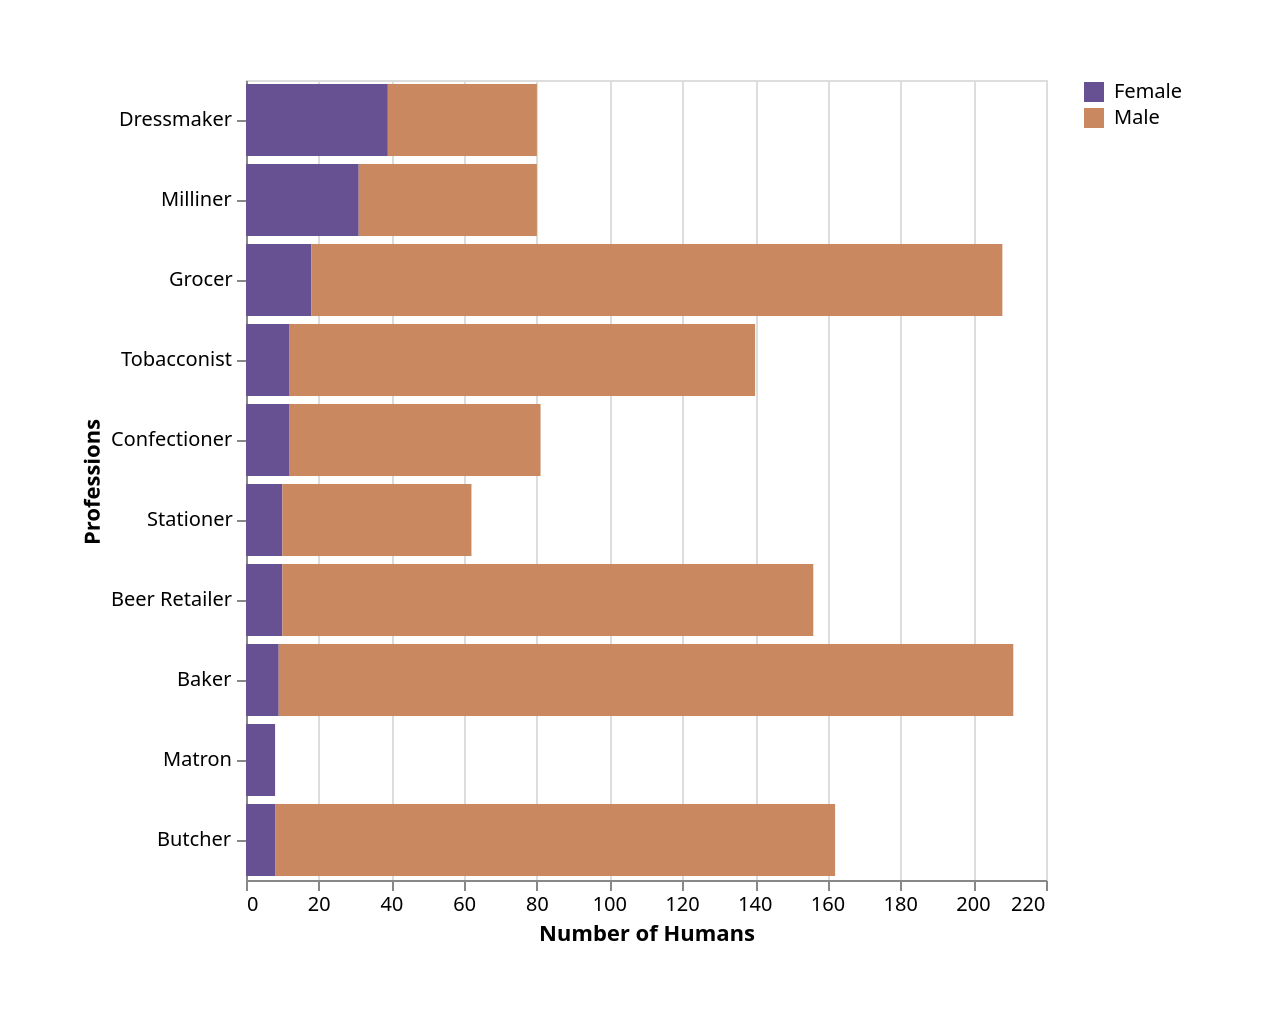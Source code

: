 {
  "$schema": "https://vega.github.io/schema/vega-lite/v4.json",
  "description:": "A stcked bar chart, showing the top 10 Female professions, compared with the number of Men working in those same professions.",
  "width": 400,
  "height": 400,
  "padding": 40,
  
  "data": {
      "values": [
          { "profession": "Dressmaker", "value": 39, "gender": 0 },
          { "profession": "Milliner", "value": 31, "gender": 0 },
          { "profession": "Grocer", "value": 18, "gender": 0 },
          { "profession": "Tobacconist", "value": 12, "gender": 0 },
          { "profession": "Confectioner", "value": 12, "gender": 0 },
          { "profession": "Stationer", "value": 10, "gender": 0 },
          { "profession": "Beer Retailer", "value": 10, "gender": 0 },
          { "profession": "Baker", "value": 9, "gender": 0 },
          { "profession": "Matron", "value": 8, "gender": 0 },
          { "profession": "Butcher", "value": 8, "gender": 0 },

          { "profession": "Dressmaker", "value": 41, "gender": 1 },
          { "profession": "Milliner", "value": 49, "gender": 1 },
          { "profession": "Grocer", "value": 190, "gender": 1 },
          { "profession": "Tobacconist", "value": 128, "gender": 1 },
          { "profession": "Confectioner", "value": 69, "gender": 1 },
          { "profession": "Stationer", "value": 52, "gender": 1 },
          { "profession": "Beer Retailer", "value": 146, "gender": 1 },
          { "profession": "Baker", "value": 202, "gender": 1 },
          { "profession": "Butcher", "value": 154, "gender": 1 }
      ]
  },
 
"transform": [
    {"calculate": "datum.gender == 1 ? 'Male' : 'Female'", "as": "legend"}
  ],


  "mark": "bar",
  "encoding": {
    "x": {"field": "value", "type": "quantitative", "title": "Number of Humans"},
    "y": {"field": "profession", "type": "nominal", "title": "Professions", 
      "sort": {"op": "sum", "field": "legend"}},
    "color": {
      "field": "legend", "type": "nominal",
      "scale": {"range": ["#675193", "#ca8861"]},
      "title": null
    }
  }
}
